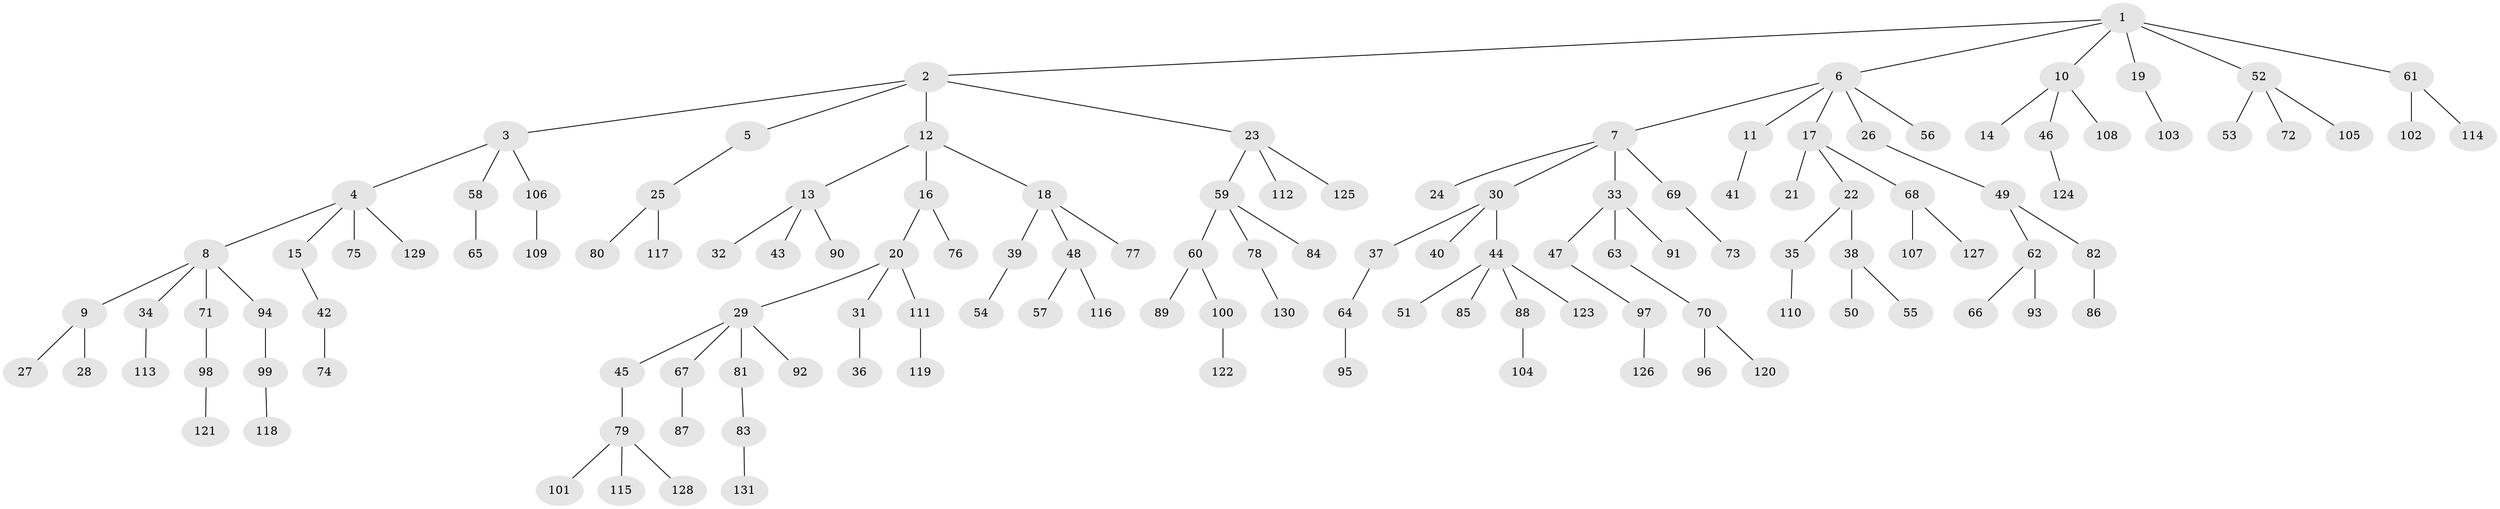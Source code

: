 // coarse degree distribution, {8: 0.011494252873563218, 7: 0.022988505747126436, 4: 0.08045977011494253, 2: 0.21839080459770116, 5: 0.04597701149425287, 3: 0.05747126436781609, 1: 0.5632183908045977}
// Generated by graph-tools (version 1.1) at 2025/52/02/27/25 19:52:13]
// undirected, 131 vertices, 130 edges
graph export_dot {
graph [start="1"]
  node [color=gray90,style=filled];
  1;
  2;
  3;
  4;
  5;
  6;
  7;
  8;
  9;
  10;
  11;
  12;
  13;
  14;
  15;
  16;
  17;
  18;
  19;
  20;
  21;
  22;
  23;
  24;
  25;
  26;
  27;
  28;
  29;
  30;
  31;
  32;
  33;
  34;
  35;
  36;
  37;
  38;
  39;
  40;
  41;
  42;
  43;
  44;
  45;
  46;
  47;
  48;
  49;
  50;
  51;
  52;
  53;
  54;
  55;
  56;
  57;
  58;
  59;
  60;
  61;
  62;
  63;
  64;
  65;
  66;
  67;
  68;
  69;
  70;
  71;
  72;
  73;
  74;
  75;
  76;
  77;
  78;
  79;
  80;
  81;
  82;
  83;
  84;
  85;
  86;
  87;
  88;
  89;
  90;
  91;
  92;
  93;
  94;
  95;
  96;
  97;
  98;
  99;
  100;
  101;
  102;
  103;
  104;
  105;
  106;
  107;
  108;
  109;
  110;
  111;
  112;
  113;
  114;
  115;
  116;
  117;
  118;
  119;
  120;
  121;
  122;
  123;
  124;
  125;
  126;
  127;
  128;
  129;
  130;
  131;
  1 -- 2;
  1 -- 6;
  1 -- 10;
  1 -- 19;
  1 -- 52;
  1 -- 61;
  2 -- 3;
  2 -- 5;
  2 -- 12;
  2 -- 23;
  3 -- 4;
  3 -- 58;
  3 -- 106;
  4 -- 8;
  4 -- 15;
  4 -- 75;
  4 -- 129;
  5 -- 25;
  6 -- 7;
  6 -- 11;
  6 -- 17;
  6 -- 26;
  6 -- 56;
  7 -- 24;
  7 -- 30;
  7 -- 33;
  7 -- 69;
  8 -- 9;
  8 -- 34;
  8 -- 71;
  8 -- 94;
  9 -- 27;
  9 -- 28;
  10 -- 14;
  10 -- 46;
  10 -- 108;
  11 -- 41;
  12 -- 13;
  12 -- 16;
  12 -- 18;
  13 -- 32;
  13 -- 43;
  13 -- 90;
  15 -- 42;
  16 -- 20;
  16 -- 76;
  17 -- 21;
  17 -- 22;
  17 -- 68;
  18 -- 39;
  18 -- 48;
  18 -- 77;
  19 -- 103;
  20 -- 29;
  20 -- 31;
  20 -- 111;
  22 -- 35;
  22 -- 38;
  23 -- 59;
  23 -- 112;
  23 -- 125;
  25 -- 80;
  25 -- 117;
  26 -- 49;
  29 -- 45;
  29 -- 67;
  29 -- 81;
  29 -- 92;
  30 -- 37;
  30 -- 40;
  30 -- 44;
  31 -- 36;
  33 -- 47;
  33 -- 63;
  33 -- 91;
  34 -- 113;
  35 -- 110;
  37 -- 64;
  38 -- 50;
  38 -- 55;
  39 -- 54;
  42 -- 74;
  44 -- 51;
  44 -- 85;
  44 -- 88;
  44 -- 123;
  45 -- 79;
  46 -- 124;
  47 -- 97;
  48 -- 57;
  48 -- 116;
  49 -- 62;
  49 -- 82;
  52 -- 53;
  52 -- 72;
  52 -- 105;
  58 -- 65;
  59 -- 60;
  59 -- 78;
  59 -- 84;
  60 -- 89;
  60 -- 100;
  61 -- 102;
  61 -- 114;
  62 -- 66;
  62 -- 93;
  63 -- 70;
  64 -- 95;
  67 -- 87;
  68 -- 107;
  68 -- 127;
  69 -- 73;
  70 -- 96;
  70 -- 120;
  71 -- 98;
  78 -- 130;
  79 -- 101;
  79 -- 115;
  79 -- 128;
  81 -- 83;
  82 -- 86;
  83 -- 131;
  88 -- 104;
  94 -- 99;
  97 -- 126;
  98 -- 121;
  99 -- 118;
  100 -- 122;
  106 -- 109;
  111 -- 119;
}
